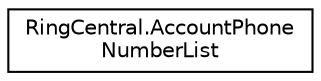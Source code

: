 digraph "Graphical Class Hierarchy"
{
 // LATEX_PDF_SIZE
  edge [fontname="Helvetica",fontsize="10",labelfontname="Helvetica",labelfontsize="10"];
  node [fontname="Helvetica",fontsize="10",shape=record];
  rankdir="LR";
  Node0 [label="RingCentral.AccountPhone\lNumberList",height=0.2,width=0.4,color="black", fillcolor="white", style="filled",URL="$classRingCentral_1_1AccountPhoneNumberList.html",tooltip=" "];
}
